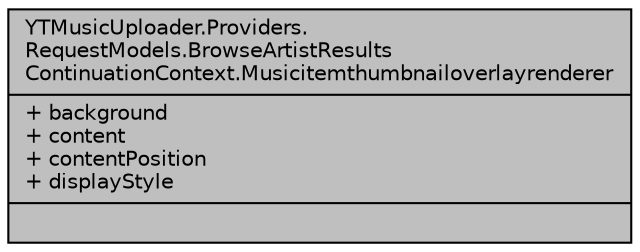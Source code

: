digraph "YTMusicUploader.Providers.RequestModels.BrowseArtistResultsContinuationContext.Musicitemthumbnailoverlayrenderer"
{
 // LATEX_PDF_SIZE
  edge [fontname="Helvetica",fontsize="10",labelfontname="Helvetica",labelfontsize="10"];
  node [fontname="Helvetica",fontsize="10",shape=record];
  Node1 [label="{YTMusicUploader.Providers.\lRequestModels.BrowseArtistResults\lContinuationContext.Musicitemthumbnailoverlayrenderer\n|+ background\l+ content\l+ contentPosition\l+ displayStyle\l|}",height=0.2,width=0.4,color="black", fillcolor="grey75", style="filled", fontcolor="black",tooltip=" "];
}
